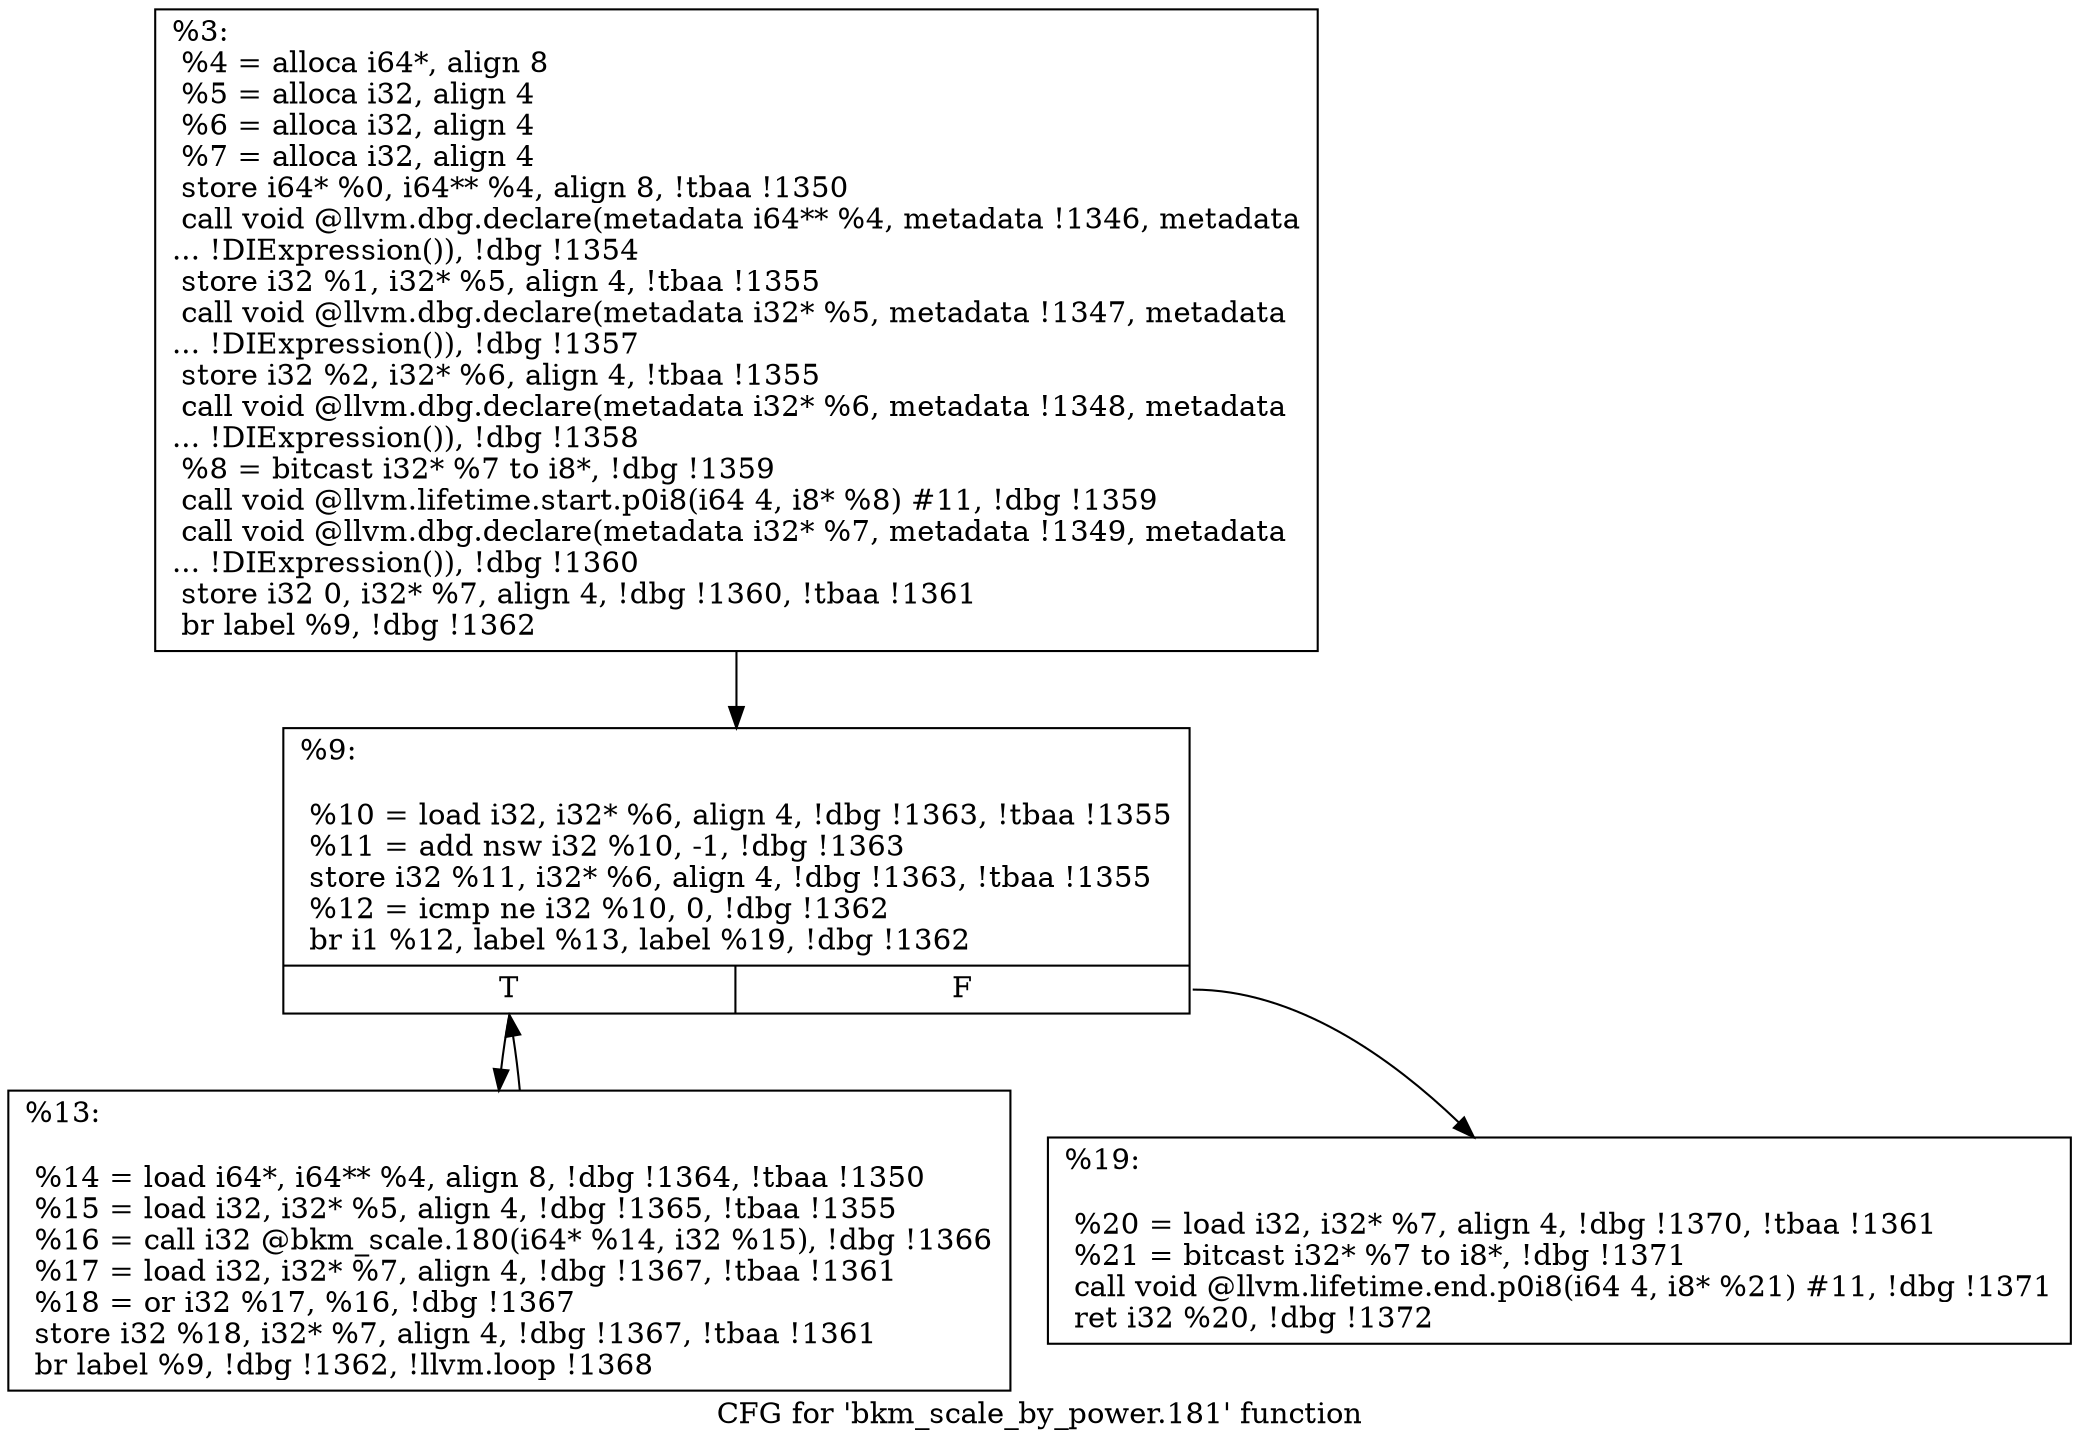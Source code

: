 digraph "CFG for 'bkm_scale_by_power.181' function" {
	label="CFG for 'bkm_scale_by_power.181' function";

	Node0x14867a0 [shape=record,label="{%3:\l  %4 = alloca i64*, align 8\l  %5 = alloca i32, align 4\l  %6 = alloca i32, align 4\l  %7 = alloca i32, align 4\l  store i64* %0, i64** %4, align 8, !tbaa !1350\l  call void @llvm.dbg.declare(metadata i64** %4, metadata !1346, metadata\l... !DIExpression()), !dbg !1354\l  store i32 %1, i32* %5, align 4, !tbaa !1355\l  call void @llvm.dbg.declare(metadata i32* %5, metadata !1347, metadata\l... !DIExpression()), !dbg !1357\l  store i32 %2, i32* %6, align 4, !tbaa !1355\l  call void @llvm.dbg.declare(metadata i32* %6, metadata !1348, metadata\l... !DIExpression()), !dbg !1358\l  %8 = bitcast i32* %7 to i8*, !dbg !1359\l  call void @llvm.lifetime.start.p0i8(i64 4, i8* %8) #11, !dbg !1359\l  call void @llvm.dbg.declare(metadata i32* %7, metadata !1349, metadata\l... !DIExpression()), !dbg !1360\l  store i32 0, i32* %7, align 4, !dbg !1360, !tbaa !1361\l  br label %9, !dbg !1362\l}"];
	Node0x14867a0 -> Node0x1487c00;
	Node0x1487c00 [shape=record,label="{%9:\l\l  %10 = load i32, i32* %6, align 4, !dbg !1363, !tbaa !1355\l  %11 = add nsw i32 %10, -1, !dbg !1363\l  store i32 %11, i32* %6, align 4, !dbg !1363, !tbaa !1355\l  %12 = icmp ne i32 %10, 0, !dbg !1362\l  br i1 %12, label %13, label %19, !dbg !1362\l|{<s0>T|<s1>F}}"];
	Node0x1487c00:s0 -> Node0x1487c50;
	Node0x1487c00:s1 -> Node0x1487ca0;
	Node0x1487c50 [shape=record,label="{%13:\l\l  %14 = load i64*, i64** %4, align 8, !dbg !1364, !tbaa !1350\l  %15 = load i32, i32* %5, align 4, !dbg !1365, !tbaa !1355\l  %16 = call i32 @bkm_scale.180(i64* %14, i32 %15), !dbg !1366\l  %17 = load i32, i32* %7, align 4, !dbg !1367, !tbaa !1361\l  %18 = or i32 %17, %16, !dbg !1367\l  store i32 %18, i32* %7, align 4, !dbg !1367, !tbaa !1361\l  br label %9, !dbg !1362, !llvm.loop !1368\l}"];
	Node0x1487c50 -> Node0x1487c00;
	Node0x1487ca0 [shape=record,label="{%19:\l\l  %20 = load i32, i32* %7, align 4, !dbg !1370, !tbaa !1361\l  %21 = bitcast i32* %7 to i8*, !dbg !1371\l  call void @llvm.lifetime.end.p0i8(i64 4, i8* %21) #11, !dbg !1371\l  ret i32 %20, !dbg !1372\l}"];
}
